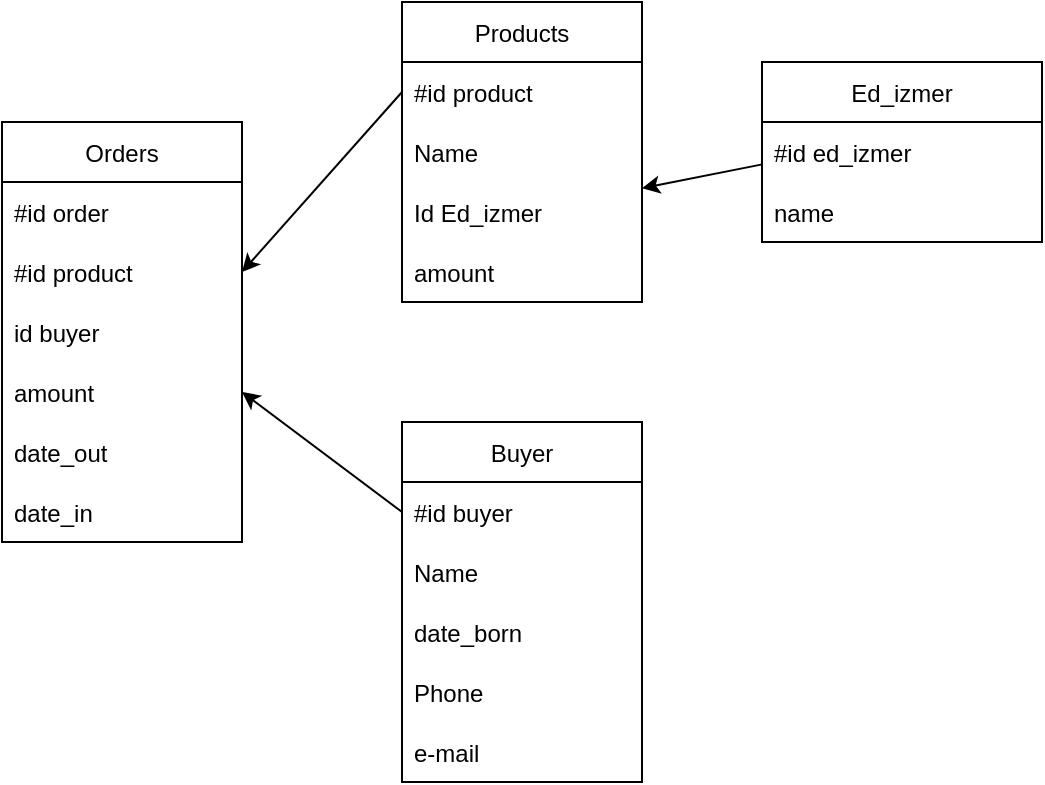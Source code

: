 <mxfile version="15.5.9" type="device"><diagram id="C5RBs43oDa-KdzZeNtuy" name="Page-1"><mxGraphModel dx="780" dy="444" grid="1" gridSize="10" guides="1" tooltips="1" connect="1" arrows="1" fold="1" page="1" pageScale="1" pageWidth="827" pageHeight="1169" math="0" shadow="0"><root><mxCell id="WIyWlLk6GJQsqaUBKTNV-0"/><mxCell id="WIyWlLk6GJQsqaUBKTNV-1" parent="WIyWlLk6GJQsqaUBKTNV-0"/><mxCell id="2aSzsfFdFopcRgy57fYy-0" value="Products" style="swimlane;fontStyle=0;childLayout=stackLayout;horizontal=1;startSize=30;horizontalStack=0;resizeParent=1;resizeParentMax=0;resizeLast=0;collapsible=1;marginBottom=0;" vertex="1" parent="WIyWlLk6GJQsqaUBKTNV-1"><mxGeometry x="200" y="60" width="120" height="150" as="geometry"/></mxCell><mxCell id="2aSzsfFdFopcRgy57fYy-1" value="#id product" style="text;strokeColor=none;fillColor=none;align=left;verticalAlign=middle;spacingLeft=4;spacingRight=4;overflow=hidden;points=[[0,0.5],[1,0.5]];portConstraint=eastwest;rotatable=0;" vertex="1" parent="2aSzsfFdFopcRgy57fYy-0"><mxGeometry y="30" width="120" height="30" as="geometry"/></mxCell><mxCell id="2aSzsfFdFopcRgy57fYy-2" value="Name" style="text;strokeColor=none;fillColor=none;align=left;verticalAlign=middle;spacingLeft=4;spacingRight=4;overflow=hidden;points=[[0,0.5],[1,0.5]];portConstraint=eastwest;rotatable=0;" vertex="1" parent="2aSzsfFdFopcRgy57fYy-0"><mxGeometry y="60" width="120" height="30" as="geometry"/></mxCell><mxCell id="2aSzsfFdFopcRgy57fYy-3" value="Id Ed_izmer" style="text;strokeColor=none;fillColor=none;align=left;verticalAlign=middle;spacingLeft=4;spacingRight=4;overflow=hidden;points=[[0,0.5],[1,0.5]];portConstraint=eastwest;rotatable=0;" vertex="1" parent="2aSzsfFdFopcRgy57fYy-0"><mxGeometry y="90" width="120" height="30" as="geometry"/></mxCell><mxCell id="2aSzsfFdFopcRgy57fYy-24" value="amount" style="text;strokeColor=none;fillColor=none;align=left;verticalAlign=middle;spacingLeft=4;spacingRight=4;overflow=hidden;points=[[0,0.5],[1,0.5]];portConstraint=eastwest;rotatable=0;" vertex="1" parent="2aSzsfFdFopcRgy57fYy-0"><mxGeometry y="120" width="120" height="30" as="geometry"/></mxCell><mxCell id="2aSzsfFdFopcRgy57fYy-7" value="Ed_izmer" style="swimlane;fontStyle=0;childLayout=stackLayout;horizontal=1;startSize=30;horizontalStack=0;resizeParent=1;resizeParentMax=0;resizeLast=0;collapsible=1;marginBottom=0;" vertex="1" parent="WIyWlLk6GJQsqaUBKTNV-1"><mxGeometry x="380" y="90" width="140" height="90" as="geometry"/></mxCell><mxCell id="2aSzsfFdFopcRgy57fYy-8" value="#id ed_izmer" style="text;strokeColor=none;fillColor=none;align=left;verticalAlign=middle;spacingLeft=4;spacingRight=4;overflow=hidden;points=[[0,0.5],[1,0.5]];portConstraint=eastwest;rotatable=0;" vertex="1" parent="2aSzsfFdFopcRgy57fYy-7"><mxGeometry y="30" width="140" height="30" as="geometry"/></mxCell><mxCell id="2aSzsfFdFopcRgy57fYy-9" value="name" style="text;strokeColor=none;fillColor=none;align=left;verticalAlign=middle;spacingLeft=4;spacingRight=4;overflow=hidden;points=[[0,0.5],[1,0.5]];portConstraint=eastwest;rotatable=0;" vertex="1" parent="2aSzsfFdFopcRgy57fYy-7"><mxGeometry y="60" width="140" height="30" as="geometry"/></mxCell><mxCell id="2aSzsfFdFopcRgy57fYy-12" value="Buyer" style="swimlane;fontStyle=0;childLayout=stackLayout;horizontal=1;startSize=30;horizontalStack=0;resizeParent=1;resizeParentMax=0;resizeLast=0;collapsible=1;marginBottom=0;" vertex="1" parent="WIyWlLk6GJQsqaUBKTNV-1"><mxGeometry x="200" y="270" width="120" height="180" as="geometry"/></mxCell><mxCell id="2aSzsfFdFopcRgy57fYy-13" value="#id buyer" style="text;strokeColor=none;fillColor=none;align=left;verticalAlign=middle;spacingLeft=4;spacingRight=4;overflow=hidden;points=[[0,0.5],[1,0.5]];portConstraint=eastwest;rotatable=0;" vertex="1" parent="2aSzsfFdFopcRgy57fYy-12"><mxGeometry y="30" width="120" height="30" as="geometry"/></mxCell><mxCell id="2aSzsfFdFopcRgy57fYy-14" value="Name" style="text;strokeColor=none;fillColor=none;align=left;verticalAlign=middle;spacingLeft=4;spacingRight=4;overflow=hidden;points=[[0,0.5],[1,0.5]];portConstraint=eastwest;rotatable=0;" vertex="1" parent="2aSzsfFdFopcRgy57fYy-12"><mxGeometry y="60" width="120" height="30" as="geometry"/></mxCell><mxCell id="2aSzsfFdFopcRgy57fYy-30" value="date_born" style="text;strokeColor=none;fillColor=none;align=left;verticalAlign=middle;spacingLeft=4;spacingRight=4;overflow=hidden;points=[[0,0.5],[1,0.5]];portConstraint=eastwest;rotatable=0;" vertex="1" parent="2aSzsfFdFopcRgy57fYy-12"><mxGeometry y="90" width="120" height="30" as="geometry"/></mxCell><mxCell id="2aSzsfFdFopcRgy57fYy-15" value="Phone" style="text;strokeColor=none;fillColor=none;align=left;verticalAlign=middle;spacingLeft=4;spacingRight=4;overflow=hidden;points=[[0,0.5],[1,0.5]];portConstraint=eastwest;rotatable=0;" vertex="1" parent="2aSzsfFdFopcRgy57fYy-12"><mxGeometry y="120" width="120" height="30" as="geometry"/></mxCell><mxCell id="2aSzsfFdFopcRgy57fYy-16" value="e-mail" style="text;strokeColor=none;fillColor=none;align=left;verticalAlign=middle;spacingLeft=4;spacingRight=4;overflow=hidden;points=[[0,0.5],[1,0.5]];portConstraint=eastwest;rotatable=0;" vertex="1" parent="2aSzsfFdFopcRgy57fYy-12"><mxGeometry y="150" width="120" height="30" as="geometry"/></mxCell><mxCell id="2aSzsfFdFopcRgy57fYy-18" value="Orders" style="swimlane;fontStyle=0;childLayout=stackLayout;horizontal=1;startSize=30;horizontalStack=0;resizeParent=1;resizeParentMax=0;resizeLast=0;collapsible=1;marginBottom=0;" vertex="1" parent="WIyWlLk6GJQsqaUBKTNV-1"><mxGeometry y="120" width="120" height="210" as="geometry"/></mxCell><mxCell id="2aSzsfFdFopcRgy57fYy-19" value="#id order" style="text;strokeColor=none;fillColor=none;align=left;verticalAlign=middle;spacingLeft=4;spacingRight=4;overflow=hidden;points=[[0,0.5],[1,0.5]];portConstraint=eastwest;rotatable=0;" vertex="1" parent="2aSzsfFdFopcRgy57fYy-18"><mxGeometry y="30" width="120" height="30" as="geometry"/></mxCell><mxCell id="2aSzsfFdFopcRgy57fYy-20" value="#id product" style="text;strokeColor=none;fillColor=none;align=left;verticalAlign=middle;spacingLeft=4;spacingRight=4;overflow=hidden;points=[[0,0.5],[1,0.5]];portConstraint=eastwest;rotatable=0;" vertex="1" parent="2aSzsfFdFopcRgy57fYy-18"><mxGeometry y="60" width="120" height="30" as="geometry"/></mxCell><mxCell id="2aSzsfFdFopcRgy57fYy-33" value="id buyer" style="text;strokeColor=none;fillColor=none;align=left;verticalAlign=middle;spacingLeft=4;spacingRight=4;overflow=hidden;points=[[0,0.5],[1,0.5]];portConstraint=eastwest;rotatable=0;" vertex="1" parent="2aSzsfFdFopcRgy57fYy-18"><mxGeometry y="90" width="120" height="30" as="geometry"/></mxCell><mxCell id="2aSzsfFdFopcRgy57fYy-22" value="amount" style="text;strokeColor=none;fillColor=none;align=left;verticalAlign=middle;spacingLeft=4;spacingRight=4;overflow=hidden;points=[[0,0.5],[1,0.5]];portConstraint=eastwest;rotatable=0;" vertex="1" parent="2aSzsfFdFopcRgy57fYy-18"><mxGeometry y="120" width="120" height="30" as="geometry"/></mxCell><mxCell id="2aSzsfFdFopcRgy57fYy-23" value="date_out" style="text;strokeColor=none;fillColor=none;align=left;verticalAlign=middle;spacingLeft=4;spacingRight=4;overflow=hidden;points=[[0,0.5],[1,0.5]];portConstraint=eastwest;rotatable=0;" vertex="1" parent="2aSzsfFdFopcRgy57fYy-18"><mxGeometry y="150" width="120" height="30" as="geometry"/></mxCell><mxCell id="2aSzsfFdFopcRgy57fYy-26" value="date_in" style="text;strokeColor=none;fillColor=none;align=left;verticalAlign=middle;spacingLeft=4;spacingRight=4;overflow=hidden;points=[[0,0.5],[1,0.5]];portConstraint=eastwest;rotatable=0;" vertex="1" parent="2aSzsfFdFopcRgy57fYy-18"><mxGeometry y="180" width="120" height="30" as="geometry"/></mxCell><mxCell id="2aSzsfFdFopcRgy57fYy-27" value="" style="endArrow=classic;html=1;rounded=0;exitX=0;exitY=0.5;exitDx=0;exitDy=0;entryX=1;entryY=0.5;entryDx=0;entryDy=0;" edge="1" parent="WIyWlLk6GJQsqaUBKTNV-1" source="2aSzsfFdFopcRgy57fYy-13"><mxGeometry width="50" height="50" relative="1" as="geometry"><mxPoint x="230" y="300" as="sourcePoint"/><mxPoint x="120" y="255" as="targetPoint"/></mxGeometry></mxCell><mxCell id="2aSzsfFdFopcRgy57fYy-28" value="" style="endArrow=classic;html=1;rounded=0;exitX=0;exitY=0.5;exitDx=0;exitDy=0;entryX=1;entryY=0.5;entryDx=0;entryDy=0;" edge="1" parent="WIyWlLk6GJQsqaUBKTNV-1" source="2aSzsfFdFopcRgy57fYy-1" target="2aSzsfFdFopcRgy57fYy-20"><mxGeometry width="50" height="50" relative="1" as="geometry"><mxPoint x="230" y="300" as="sourcePoint"/><mxPoint x="280" y="250" as="targetPoint"/></mxGeometry></mxCell><mxCell id="2aSzsfFdFopcRgy57fYy-29" value="" style="endArrow=classic;html=1;rounded=0;exitX=0.001;exitY=0.706;exitDx=0;exitDy=0;exitPerimeter=0;" edge="1" parent="WIyWlLk6GJQsqaUBKTNV-1" source="2aSzsfFdFopcRgy57fYy-8" target="2aSzsfFdFopcRgy57fYy-3"><mxGeometry width="50" height="50" relative="1" as="geometry"><mxPoint x="230" y="300" as="sourcePoint"/><mxPoint x="280" y="250" as="targetPoint"/></mxGeometry></mxCell></root></mxGraphModel></diagram></mxfile>